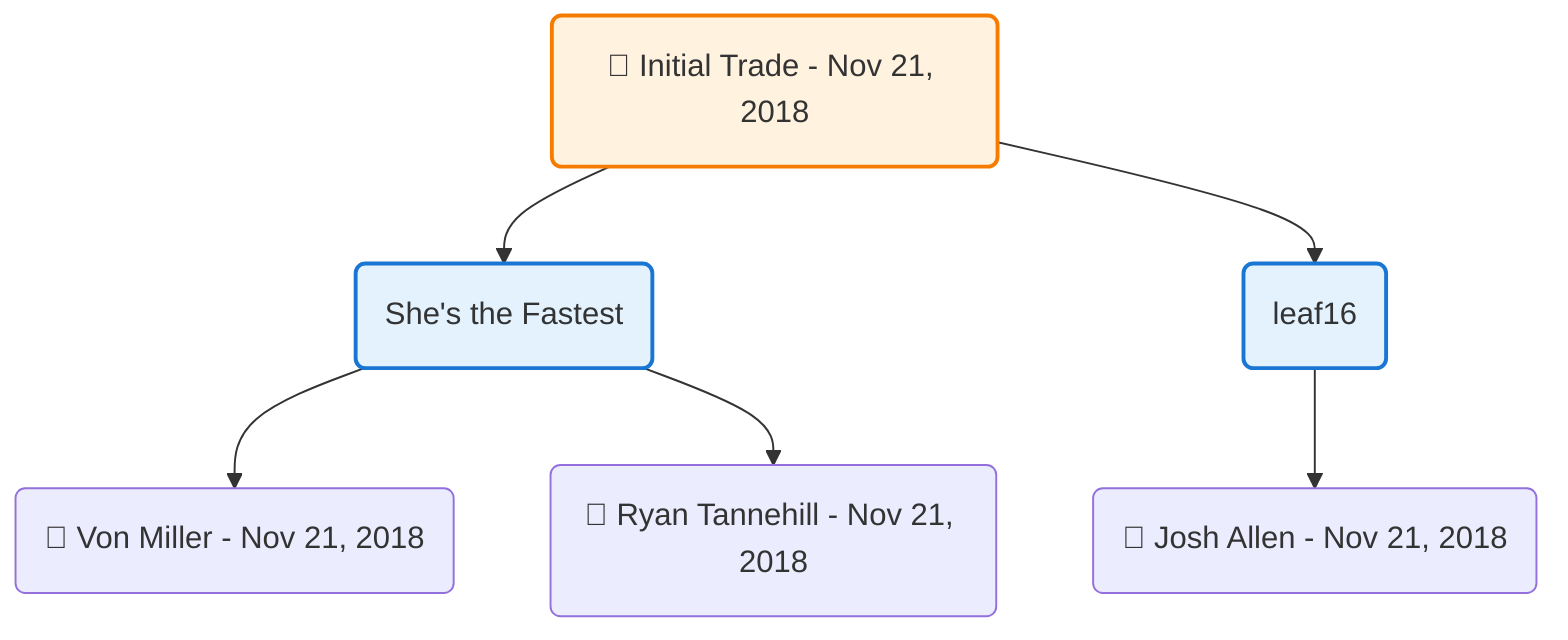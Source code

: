 flowchart TD

    TRADE_MAIN("🔄 Initial Trade - Nov 21, 2018")
    TEAM_1("She's the Fastest")
    TEAM_2("leaf16")
    NODE_575cbf22-796b-478d-b93d-1417ebd90ed3("🔄 Von Miller - Nov 21, 2018")
    NODE_b3964283-3488-476f-b546-a7d7c838dc30("🔄 Josh Allen - Nov 21, 2018")
    NODE_8982868f-7ee1-45df-9196-ff906628688b("🔄 Ryan Tannehill - Nov 21, 2018")

    TRADE_MAIN --> TEAM_1
    TRADE_MAIN --> TEAM_2
    TEAM_1 --> NODE_575cbf22-796b-478d-b93d-1417ebd90ed3
    TEAM_2 --> NODE_b3964283-3488-476f-b546-a7d7c838dc30
    TEAM_1 --> NODE_8982868f-7ee1-45df-9196-ff906628688b

    %% Node styling
    classDef teamNode fill:#e3f2fd,stroke:#1976d2,stroke-width:2px
    classDef tradeNode fill:#fff3e0,stroke:#f57c00,stroke-width:2px
    classDef playerNode fill:#f3e5f5,stroke:#7b1fa2,stroke-width:1px
    classDef nonRootPlayerNode fill:#f5f5f5,stroke:#757575,stroke-width:1px
    classDef endNode fill:#ffebee,stroke:#c62828,stroke-width:2px
    classDef waiverNode fill:#e8f5e8,stroke:#388e3c,stroke-width:2px
    classDef championshipNode fill:#fff9c4,stroke:#f57f17,stroke-width:3px

    class TEAM_1,TEAM_2 teamNode
    class TRADE_MAIN tradeNode